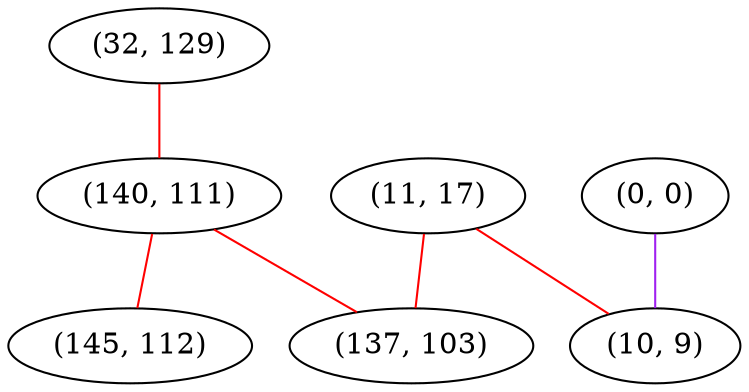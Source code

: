 graph "" {
"(32, 129)";
"(140, 111)";
"(11, 17)";
"(0, 0)";
"(145, 112)";
"(10, 9)";
"(137, 103)";
"(32, 129)" -- "(140, 111)"  [color=red, key=0, weight=1];
"(140, 111)" -- "(145, 112)"  [color=red, key=0, weight=1];
"(140, 111)" -- "(137, 103)"  [color=red, key=0, weight=1];
"(11, 17)" -- "(10, 9)"  [color=red, key=0, weight=1];
"(11, 17)" -- "(137, 103)"  [color=red, key=0, weight=1];
"(0, 0)" -- "(10, 9)"  [color=purple, key=0, weight=4];
}
